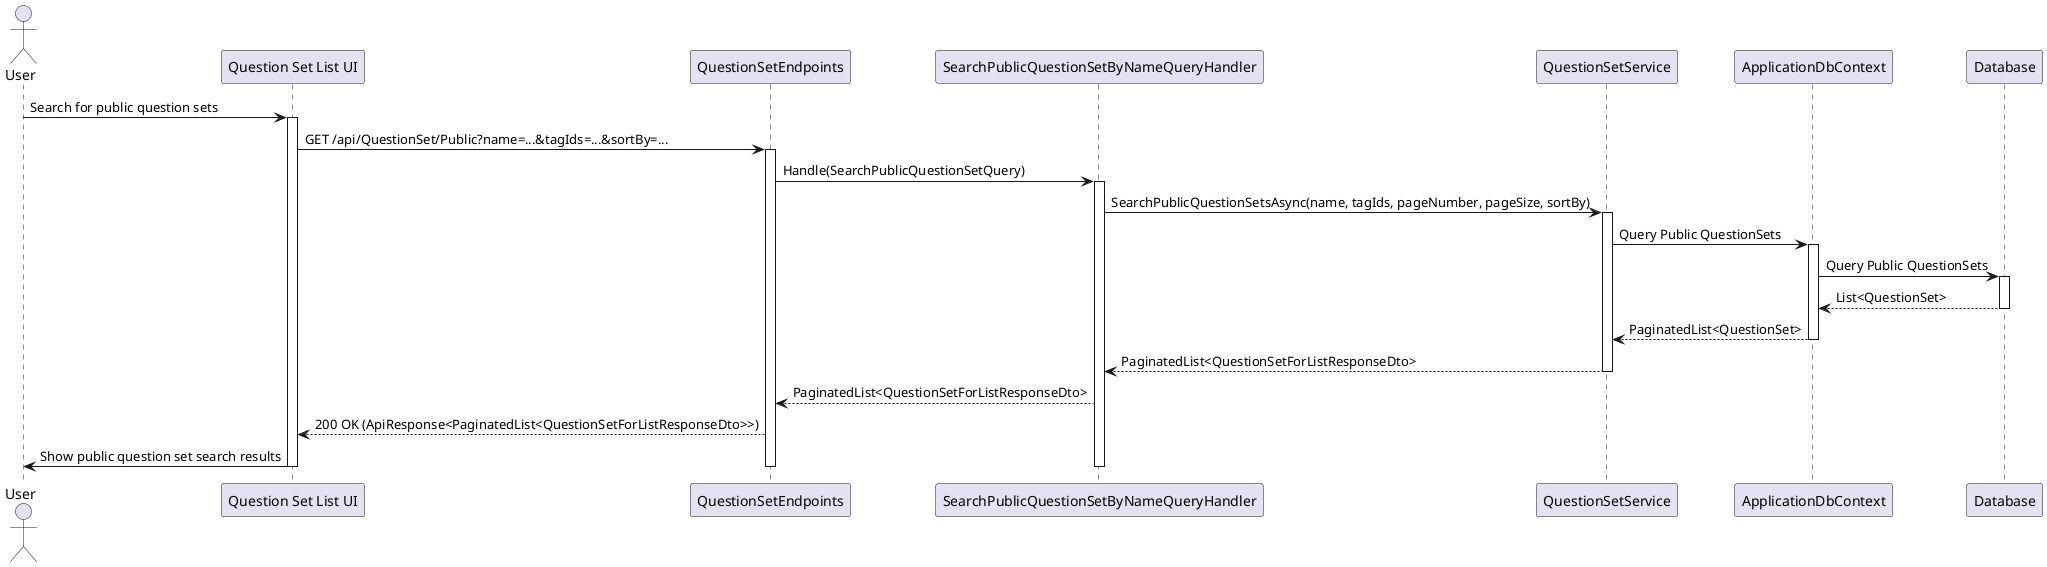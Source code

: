 @startuml
actor User
participant "Question Set List UI" as UI
participant QuestionSetEndpoints
participant SearchPublicQuestionSetByNameQueryHandler as Handler
participant QuestionSetService
participant ApplicationDbContext
participant Database

User -> UI : Search for public question sets
activate UI
UI -> QuestionSetEndpoints : GET /api/QuestionSet/Public?name=...&tagIds=...&sortBy=...
activate QuestionSetEndpoints
QuestionSetEndpoints -> Handler : Handle(SearchPublicQuestionSetQuery)
activate Handler
Handler -> QuestionSetService : SearchPublicQuestionSetsAsync(name, tagIds, pageNumber, pageSize, sortBy)
activate QuestionSetService
QuestionSetService -> ApplicationDbContext : Query Public QuestionSets
activate ApplicationDbContext
ApplicationDbContext -> Database : Query Public QuestionSets
activate Database
Database --> ApplicationDbContext : List<QuestionSet>
deactivate Database
ApplicationDbContext --> QuestionSetService : PaginatedList<QuestionSet>
deactivate ApplicationDbContext
QuestionSetService --> Handler : PaginatedList<QuestionSetForListResponseDto>
deactivate QuestionSetService
Handler --> QuestionSetEndpoints : PaginatedList<QuestionSetForListResponseDto>
QuestionSetEndpoints --> UI : 200 OK (ApiResponse<PaginatedList<QuestionSetForListResponseDto>>)
UI -> User : Show public question set search results
deactivate Handler
deactivate QuestionSetEndpoints
deactivate UI
@enduml